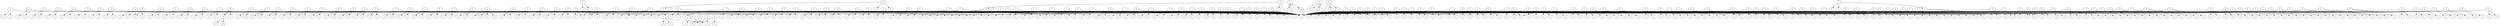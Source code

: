 /* Created by igraph 0.7.1 */
digraph {
  0 [
    label=3
    name=1008
    roles="[3, 2, 1]"
    times=178
  ];
  1 [
    label=3
    name=13984859833
    roles="[3]"
    times=1
  ];
  2 [
    label=3
    name=13595924307
    roles="[1]"
    times=1
  ];
  3 [
    label=3
    name=18296081692
    roles="[2]"
    times=1
  ];
  4 [
    label=3
    name=15873348186
    roles="[2]"
    times=1
  ];
  5 [
    label=3
    name=15121596506
    roles="[2]"
    times=1
  ];
  6 [
    label=0
    name=13511956871
    roles="[0]"
    times=1
  ];
  7 [
    label=0
    name=13895211913
    roles="[0]"
    times=1
  ];
  8 [
    label=3
    name=15121579126
    roles="[1]"
    times=1
  ];
  9 [
    label=3
    name=18722856553
    roles="[3]"
    times=1
  ];
  10 [
    label=0
    name=18585493289
    roles="[0]"
    times=1
  ];
  11 [
    label=0
    name=18250997810
    roles="[0]"
    times=1
  ];
  12 [
    label=3
    name=15519982963
    roles="[1]"
    times=1
  ];
  13 [
    label=2
    name=15186536311
    roles="[0]"
    times=1
  ];
  14 [
    label=3
    name=15978212699
    roles="[3]"
    times=1
  ];
  15 [
    label=0
    name=15186537947
    roles="[0]"
    times=1
  ];
  16 [
    label=3
    name=13985395665
    roles="[2]"
    times=1
  ];
  17 [
    label=3
    name=18985978008
    roles="[1]"
    times=1
  ];
  18 [
    label=3
    name=13195295567
    roles="[1]"
    times=1
  ];
  19 [
    label=3
    name=18985395585
    roles="[2]"
    times=1
  ];
  20 [
    label=3
    name=13985398649
    roles="[2]"
    times=1
  ];
  21 [
    label=3
    name=18224952650
    roles="[1]"
    times=1
  ];
  22 [
    label=0
    name=18748891158
    roles="[0]"
    times=1
  ];
  23 [
    label=3
    name=18185994437
    roles="[3]"
    times=1
  ];
  24 [
    label=3
    name=13195298237
    roles="[2]"
    times=1
  ];
  25 [
    label=3
    name=18696652913
    roles="[3]"
    times=1
  ];
  26 [
    label=0
    name=13985400996
    roles="[0]"
    times=1
  ];
  27 [
    label=0
    name=13595331603
    roles="[0]"
    times=1
  ];
  28 [
    label=3
    name=15186418895
    roles="[1]"
    times=1
  ];
  29 [
    label=0
    name=18188096858
    roles="[0]"
    times=2
  ];
  30 [
    label=3
    name=13595920795
    roles="[1]"
    times=2
  ];
  31 [
    label=0
    name=15519999464
    roles="[0]"
    times=1
  ];
  32 [
    label=3
    name=15885952574
    roles="[1]"
    times=1
  ];
  33 [
    label=0
    name=13096806208
    roles="[0]"
    times=1
  ];
  34 [
    label=3
    name=13638046869
    roles="[2]"
    times=1
  ];
  35 [
    label=0
    name=13708591398
    roles="[0]"
    times=1
  ];
  36 [
    label=3
    name=15117354781
    roles="[2]"
    times=1
  ];
  37 [
    label=3
    name=15885961192
    roles="[2]"
    times=1
  ];
  38 [
    label=0
    name=13708594446
    roles="[0]"
    times=1
  ];
  39 [
    label=3
    name=15885495788
    roles="[1]"
    times=1
  ];
  40 [
    label=3
    name=18608591829
    roles="[1]"
    times=1
  ];
  41 [
    label=3
    name=15885964328
    roles="[2]"
    times=1
  ];
  42 [
    label=3
    name=13985791106
    roles="[2]"
    times=1
  ];
  43 [
    label=1
    name=18608593710
    roles="[0]"
    times=1
  ];
  44 [
    label=3
    name=15057946141
    roles="[1]"
    times=1
  ];
  45 [
    label=3
    name=18885907441
    roles="[1]"
    times=1
  ];
  46 [
    label=0
    name=13708598972
    roles="[0, 1]"
    times=2
  ];
  47 [
    label=3
    name=15885969401
    roles="[2]"
    times=1
  ];
  48 [
    label=0
    name=18608597469
    roles="[0]"
    times=1
  ];
  49 [
    label=0
    name=15208591022
    roles="[0]"
    times=1
  ];
  50 [
    label=3
    name=15186571297
    roles="[2]"
    times=1
  ];
  51 [
    label=3
    name=18608600340
    roles="[1]"
    times=1
  ];
  52 [
    label=2
    name=15885972856
    roles="[0]"
    times=1
  ];
  53 [
    label=0
    name=15117366738
    roles="[0]"
    times=1
  ];
  54 [
    label=3
    name=15519397807
    roles="[1]"
    times=2
  ];
  55 [
    label=0
    name=15885975753
    roles="[0]"
    times=1
  ];
  56 [
    label=0
    name=15186447058
    roles="[0]"
    times=1
  ];
  57 [
    label=3
    name=15186577405
    roles="[1]"
    times=1
  ];
  58 [
    label=3
    name=15985374911
    roles="[2]"
    times=1
  ];
  59 [
    label=3
    name=18702454210
    roles="[2]"
    times=1
  ];
  60 [
    label=3
    name=15186579965
    roles="[2]"
    times=1
  ];
  61 [
    label=0
    name=15117374003
    roles="[0]"
    times=1
  ];
  62 [
    label=3
    name=15685957027
    roles="[1]"
    times=1
  ];
  63 [
    label=3
    name=15117390805
    roles="[2]"
    times=1
  ];
  64 [
    label=3
    name=15985375769
    roles="[2]"
    times=1
  ];
  65 [
    label=3
    name=15186448349
    roles="[2]"
    times=1
  ];
  66 [
    label=0
    name=15117378018
    roles="[0]"
    times=1
  ];
  67 [
    label=0
    name=18640069927
    roles="[0]"
    times=1
  ];
  68 [
    label=3
    name=13368597456
    roles="[1]"
    times=1
  ];
  69 [
    label=0
    name=18085373771
    roles="[0]"
    times=1
  ];
  70 [
    label=3
    name=15117381070
    roles="[2]"
    times=1
  ];
  71 [
    label=1
    name=15117383639
    roles="[0]"
    times=1
  ];
  72 [
    label=3
    name=18208606190
    roles="[1]"
    times=1
  ];
  73 [
    label=3
    name=18083490303
    roles="[2]"
    times=1
  ];
  74 [
    label=3
    name=15885992266
    roles="[2]"
    times=1
  ];
  75 [
    label=3
    name=15885993678
    roles="[1]"
    times=1
  ];
  76 [
    label=3
    name=13985974673
    roles="[2]"
    times=1
  ];
  77 [
    label=3
    name=13595907468
    roles="[2]"
    times=1
  ];
  78 [
    label=3
    name=13885991109
    roles="[1]"
    times=1
  ];
  79 [
    label=1
    name=13985978583
    roles="[0]"
    times=1
  ];
  80 [
    label=3
    name=18788746280
    roles="[1]"
    times=1
  ];
  81 [
    label=1
    name=13595909355
    roles="[0]"
    times=1
  ];
  82 [
    label=3
    name=13632923668
    roles="[1]"
    times=1
  ];
  83 [
    label=1
    name=18335998075
    roles="[0]"
    times=1
  ];
  84 [
    label=3
    name=13595910398
    roles="[1]"
    times=1
  ];
  85 [
    label=1
    name=15086574397
    roles="[0]"
    times=1
  ];
  86 [
    label=3
    name=13595911178
    roles="[2]"
    times=1
  ];
  87 [
    label=3
    name=13237822986
    roles="[2]"
    times=1
  ];
  88 [
    label=0
    name=15117396478
    roles="[0]"
    times=1
  ];
  89 [
    label=3
    name=13991228369
    roles="[2]"
    times=1
  ];
  90 [
    label=3
    name=15978280864
    roles="[2]"
    times=1
  ];
  91 [
    label=1
    name=18085919041
    roles="[0]"
    times=1
  ];
  92 [
    label=3
    name=13985987582
    roles="[1]"
    times=1
  ];
  93 [
    label=3
    name=13087883016
    roles="[3]"
    times=1
  ];
  94 [
    label=3
    name=18748824264
    roles="[1]"
    times=1
  ];
  95 [
    label=0
    name=15117334064
    roles="[0]"
    times=1
  ];
  96 [
    label=3
    name=18208624307
    roles="[2]"
    times=1
  ];
  97 [
    label=3
    name=18744952736
    roles="[2]"
    times=1
  ];
  98 [
    label=3
    name=15121598744
    roles="[2]"
    times=1
  ];
  99 [
    label=3
    name=13595921522
    roles="[1]"
    times=1
  ];
  100 [
    label=3
    name=13985992637
    roles="[2]"
    times=1
  ];
  101 [
    label=0
    name=13595923547
    roles="[0]"
    times=1
  ];
  102 [
    label=0
    name=13794105802
    roles="[0]"
    times=1
  ];
  103 [
    label=3
    name=13885857633
    roles="[2]"
    times=1
  ];
  104 [
    label=0
    name=18744959906
    roles="[0]"
    times=2
  ];
  105 [
    label=3
    name=18085931861
    roles="[2]"
    times=1
  ];
  106 [
    label=0
    name=18208615355
    roles="[0]"
    times=1
  ];
  107 [
    label=3
    name=13595931518
    roles="[2]"
    times=1
  ];
  108 [
    label=0
    name=13312292022
    roles="[0]"
    times=1
  ];
  109 [
    label=3
    name=18984563966
    roles="[3]"
    times=1
  ];
  110 [
    label=3
    name=13885958833
    roles="[2]"
    times=1
  ];
  111 [
    label=3
    name=18744968585
    roles="[1]"
    times=1
  ];
  112 [
    label=0
    name=18788774462
    roles="[0]"
    times=1
  ];
  113 [
    label=3
    name=18296055140
    roles="[1]"
    times=1
  ];
  114 [
    label=3
    name=13595942707
    roles="[2]"
    times=1
  ];
  115 [
    label=1
    name=15977259374
    roles="[0, 3]"
    times=2
  ];
  116 [
    label=3
    name=18285179605
    roles="[2]"
    times=1
  ];
  117 [
    label=3
    name=15186370019
    roles="[2]"
    times=1
  ];
  118 [
    label=3
    name=18386449291
    roles="[1]"
    times=1
  ];
  119 [
    label=3
    name=13984677522
    roles="[2]"
    times=1
  ];
  120 [
    label=0
    name=18744984165
    roles="[0]"
    times=1
  ];
  121 [
    label=3
    name=18208695929
    roles="[2]"
    times=1
  ];
  122 [
    label=3
    name=18744986057
    roles="[2]"
    times=1
  ];
  123 [
    label=0
    name=18085956564
    roles="[0]"
    times=1
  ];
  124 [
    label=1
    name=13595954209
    roles="[0, 1]"
    times=2
  ];
  125 [
    label=3
    name=13398600384
    roles="[1]"
    times=1
  ];
  126 [
    label=3
    name=13570865423
    roles="[2]"
    times=1
  ];
  127 [
    label=3
    name=13984677725
    roles="[1]"
    times=1
  ];
  128 [
    label=0
    name=18188195696
    roles="[0]"
    times=1
  ];
  129 [
    label=3
    name=15308593860
    roles="[2]"
    times=1
  ];
  130 [
    label=3
    name=15685493876
    roles="[2]"
    times=1
  ];
  131 [
    label=3
    name=13595958684
    roles="[1]"
    times=1
  ];
  132 [
    label=3
    name=15908594320
    roles="[1]"
    times=1
  ];
  133 [
    label=0
    name=15086513373
    roles="[0]"
    times=1
  ];
  134 [
    label=3
    name=18208650002
    roles="[2]"
    times=1
  ];
  135 [
    label=3
    name=18748909725
    roles="[2]"
    times=1
  ];
  136 [
    label=3
    name=15086583542
    roles="[1]"
    times=1
  ];
  137 [
    label=3
    name=18224971828
    roles="[1]"
    times=1
  ];
  138 [
    label=0
    name=18208653778
    roles="[0]"
    times=1
  ];
  139 [
    label=3
    name=18188206594
    roles="[1]"
    times=1
  ];
  140 [
    label=3
    name=15257961805
    roles="[2]"
    times=1
  ];
  141 [
    label=3
    name=18748847573
    roles="[1]"
    times=1
  ];
  142 [
    label=0
    name=18085972119
    roles="[0]"
    times=1
  ];
  143 [
    label=0
    name=18683660533
    roles="[0]"
    times=1
  ];
  144 [
    label=3
    name=15775935705
    roles="[2]"
    times=1
  ];
  145 [
    label=3
    name=15339512606
    roles="[1]"
    times=1
  ];
  146 [
    label=3
    name=13368600007
    roles="[1]"
    times=1
  ];
  147 [
    label=1
    name=13595973298
    roles="[0]"
    times=1
  ];
  148 [
    label=3
    name=18208660936
    roles="[1]"
    times=1
  ];
  149 [
    label=3
    name=15086525994
    roles="[2]"
    times=1
  ];
  150 [
    label=0
    name=18286255659
    roles="[0]"
    times=1
  ];
  151 [
    label=3
    name=14785221068
    roles="[3]"
    times=1
  ];
  152 [
    label=0
    name=18684131938
    roles="[0]"
    times=1
  ];
  153 [
    label=3
    name=18386396156
    roles="[1]"
    times=1
  ];
  154 [
    label=0
    name=18085979436
    roles="[0]"
    times=1
  ];
  155 [
    label=3
    name=15086531423
    roles="[2]"
    times=1
  ];
  156 [
    label=3
    name=18785908138
    roles="[1]"
    times=1
  ];
  157 [
    label=3
    name=18386401322
    roles="[1]"
    times=1
  ];
  158 [
    label=3
    name=15086586578
    roles="[1]"
    times=1
  ];
  159 [
    label=0
    name=18188222851
    roles="[0]"
    times=1
  ];
  160 [
    label=3
    name=15186674498
    roles="[2]"
    times=1
  ];
  161 [
    label=3
    name=18235933543
    roles="[3]"
    times=1
  ];
  162 [
    label=1
    name=15878210558
    roles="[0, 3]"
    times=2
  ];
  163 [
    label=0
    name=13885916252
    roles="[0]"
    times=1
  ];
  164 [
    label=3
    name=18184255007
    roles="[1]"
    times=1
  ];
  165 [
    label=0
    name=18788758542
    roles="[0]"
    times=1
  ];
  166 [
    label=1
    name=18788759217
    roles="[0]"
    times=1
  ];
  167 [
    label=3
    name=13885918783
    roles="[2]"
    times=1
  ];
  168 [
    label=3
    name=15329284033
    roles="[2]"
    times=1
  ];
  169 [
    label=3
    name=13595989423
    roles="[2]"
    times=1
  ];
  170 [
    label=3
    name=18375927432
    roles="[1]"
    times=1
  ];
  171 [
    label=3
    name=18386410118
    roles="[1]"
    times=1
  ];
  172 [
    label=3
    name=18208676555
    roles="[1]"
    times=1
  ];
  173 [
    label=0
    name=18083372738
    roles="[0]"
    times=1
  ];
  174 [
    label=0
    name=15885952495
    roles="[0]"
    times=1
  ];
  175 [
    label=0
    name=18785919976
    roles="[0]"
    times=1
  ];
  176 [
    label=0
    name=13885924635
    roles="[0, 1]"
    times=2
  ];
  177 [
    label=3
    name=15985392788
    roles="[2]"
    times=1
  ];
  178 [
    label=3
    name=15870357349
    roles="[2]"
    times=1
  ];
  179 [
    label=1
    name=18276839606
    roles="[0]"
    times=1
  ];
  180 [
    label=3
    name=15685497701
    roles="[2]"
    times=1
  ];
  181 [
    label=0
    name=15817930613
    roles="[0]"
    times=1
  ];
  182 [
    label=0
    name=13984497384
    roles="[0]"
    times=1
  ];
  183 [
    label=1
    name=13596000219
    roles="[0]"
    times=1
  ];
  184 [
    label=3
    name=13985712988
    roles="[2]"
    times=1
  ];
  185 [
    label=3
    name=13596000417
    roles="[2]"
    times=1
  ];
  186 [
    label=3
    name=15519960325
    roles="[1]"
    times=1
  ];
  187 [
    label=3
    name=13885933596
    roles="[2]"
    times=1
  ];
  188 [
    label=3
    name=15870364393
    roles="[2]"
    times=1
  ];
  189 [
    label=3
    name=15086553944
    roles="[2]"
    times=1
  ];
  190 [
    label=0
    name=18224978042
    roles="[0]"
    times=1
  ];
  191 [
    label=1
    name=18208637748
    roles="[0]"
    times=1
  ];
  192 [
    label=3
    name=15885954969
    roles="[2, 1]"
    times=2
  ];
  193 [
    label=3
    name=18224903304
    roles="[1]"
    times=1
  ];
  194 [
    label=0
    name=15870370528
    roles="[0]"
    times=1
  ];
  195 [
    label=0
    name=15870371779
    roles="[0]"
    times=1
  ];
  196 [
    label=3
    name=18717780822
    roles="[2]"
    times=1
  ];
  197 [
    label=3
    name=18296020125
    roles="[2]"
    times=1
  ];
  198 [
    label=1
    name=18208698377
    roles="[0]"
    times=1
  ];
  199 [
    label=0
    name=15870373962
    roles="[0]"
    times=1
  ];
  200 [
    label=3
    name=15870374311
    roles="[2]"
    times=1
  ];
  201 [
    label=0
    name=18386434343
    roles="[0]"
    times=1
  ];
  202 [
    label=3
    name=13885946157
    roles="[2]"
    times=1
  ];
  203 [
    label=3
    name=15086566622
    roles="[3, 1]"
    times=2
  ];
  204 [
    label=3
    name=13595080045
    roles="[2]"
    times=1
  ];
  205 [
    label=0
    name=18508599586
    roles="[0]"
    times=1
  ];
  206 [
    label=1
    name=15108593637
    roles="[0]"
    times=1
  ];
  207 [
    label=3
    name=18334032959
    roles="[3]"
    times=1
  ];
  208 [
    label=3
    name=18386461816
    roles="[2]"
    times=2
  ];
  209 [
    label=1
    name=18984132034
    roles="[0]"
    times=1
  ];
  210 [
    label=3
    name=15085526687
    roles="[2]"
    times=1
  ];
  211 [
    label=0
    name=13885956418
    roles="[0]"
    times=1
  ];
  212 [
    label=3
    name=15186557685
    roles="[1]"
    times=1
  ];
  213 [
    label=0
    name=18085504216
    roles="[0]"
    times=1
  ];
  214 [
    label=1
    name=18224965293
    roles="[0]"
    times=1
  ];
  215 [
    label=1
    name=18224966462
    roles="[0]"
    times=1
  ];
  216 [
    label=0
    name=18224966485
    roles="[0]"
    times=1
  ];
  217 [
    label=3
    name=13984889589
    roles="[1]"
    times=1
  ];
  218 [
    label=3
    name=18970504479
    roles="[2]"
    times=1
  ];
  219 [
    label=0
    name=18785956095
    roles="[0]"
    times=1
  ];
  220 [
    label=3
    name=15086580537
    roles="[1]"
    times=1
  ];
  221 [
    label=3
    name=18785957814
    roles="[2]"
    times=1
  ];
  222 [
    label=3
    name=13765378771
    roles="[2]"
    times=1
  ];
  223 [
    label=3
    name=15186564451
    roles="[1]"
    times=1
  ];
  224 [
    label=3
    name=18224808211
    roles="[2]"
    times=1
  ];
  225 [
    label=3
    name=15819017434
    roles="[2]"
    times=1
  ];
  226 [
    label=3
    name=13329698056
    roles="[1]"
    times=1
  ];
  227 [
    label=0
    name=15870398080
    roles="[0]"
    times=1
  ];
  228 [
    label=1
    name=15086587885
    roles="[0]"
    times=1
  ];
  229 [
    label=2
    name=18224977024
    roles="[0]"
    times=1
  ];
  230 [
    label=1
    name=18266926616
    roles="[0]"
    times=1
  ];
  231 [
    label=1
    name=13885969678
    roles="[0]"
    times=1
  ];
  232 [
    label=3
    name=18386458267
    roles="[2]"
    times=1
  ];
  233 [
    label=3
    name=15285214045
    roles="[3]"
    times=1
  ];
  234 [
    label=3
    name=18785971058
    roles="[1]"
    times=1
  ];
  235 [
    label=3
    name=18585170500
    roles="[2]"
    times=1
  ];
  236 [
    label=3
    name=15808544334
    roles="[3]"
    times=1
  ];
  237 [
    label=3
    name=13453966964
    roles="[1]"
    times=1
  ];
  238 [
    label=0
    name=18224988725
    roles="[0]"
    times=1
  ];
  239 [
    label=0
    name=18744992031
    roles="[0]"
    times=1
  ];
  240 [
    label=0
    name=18084480801
    roles="[0]"
    times=1
  ];
  241 [
    label=3
    name=18275492551
    roles="[2]"
    times=1
  ];
  242 [
    label=3
    name=13984663517
    roles="[2]"
    times=1
  ];
  243 [
    label=3
    name=18785981684
    roles="[2]"
    times=1
  ];
  244 [
    label=0
    name=18285978574
    roles="[0]"
    times=1
  ];
  245 [
    label=0
    name=13595008554
    roles="[0]"
    times=1
  ];
  246 [
    label=3
    name=13885990000
    roles="[2]"
    times=1
  ];
  247 [
    label=3
    name=15685871096
    roles="[3]"
    times=1
  ];
  248 [
    label=3
    name=13118596785
    roles="[1]"
    times=1
  ];
  249 [
    label=3
    name=15885101351
    roles="[2]"
    times=1
  ];
  250 [
    label=3
    name=18083444036
    roles="[2, 1]"
    times=2
  ];
  251 [
    label=3
    name=18685327835
    roles="[2]"
    times=1
  ];
  252 [
    label=3
    name=13885996450
    roles="[2]"
    times=1
  ];
  253 [
    label=3
    name=13885997371
    roles="[2]"
    times=1
  ];
  254 [
    label=3
    name=18286346736
    roles="[2]"
    times=1
  ];
  255 [
    label=3
    name=13638534688
    roles="[2]"
    times=1
  ];
  256 [
    label=3
    name=13339691363
    roles="[1]"
    times=1
  ];
  257 [
    label=3
    name=18748956885
    roles="[1]"
    times=1
  ];
  258 [
    label=3
    name=13211047961
    roles="[2]"
    times=1
  ];
  259 [
    label=3
    name=18386382229
    roles="[1]"
    times=1
  ];
  260 [
    label=0
    name=13985092450
    roles="[0, 1]"
    times=2
  ];
  261 [
    label=3
    name=18785998988
    roles="[1]"
    times=1
  ];
  262 [
    label=3
    name=18785998991
    roles="[2]"
    times=1
  ];
  263 [
    label=1
    name=18386491814
    roles="[0]"
    times=1
  ];
  264 [
    label=3
    name=13339696609
    roles="[2, 1]"
    times=2
  ];
  265 [
    label=3
    name=13086990018
    roles="[2]"
    times=1
  ];
  266 [
    label=3
    name=15186391133
    roles="[2]"
    times=1
  ];
  267 [
    label=0
    name=13985097189
    roles="[0]"
    times=1
  ];
  268 [
    label=3
    name=18748841117
    roles="[2]"
    times=1
  ];
  269 [
    label=3
    name=15186451105
    roles="[1]"
    times=1
  ];
  270 [
    label=0
    name=15186408753
    roles="[0]"
    times=1
  ];
  271 [
    label=3
    name=13096802298
    roles="[1]"
    times=1
  ];
  272 [
    label=3
    name=13985100906
    roles="[2]"
    times=1
  ];
  273 [
    label=0
    name=13908556313
    roles="[0]"
    times=1
  ];
  274 [
    label=0
    name=13123698323
    roles="[0]"
    times=1
  ];
  275 [
    label=3
    name=15338503719
    roles="[2]"
    times=1
  ];
  276 [
    label=3
    name=18188203476
    roles="[2]"
    times=1
  ];
  277 [
    label=0
    name=18798068646
    roles="[0]"
    times=1
  ];
  278 [
    label=3
    name=15186568351
    roles="[2]"
    times=1
  ];
  279 [
    label=3
    name=15285466308
    roles="[1]"
    times=1
  ];
  280 [
    label=0
    name=18785493088
    roles="[0]"
    times=1
  ];
  281 [
    label=0
    name=18083472118
    roles="[0]"
    times=1
  ];
  282 [
    label=3
    name=13788505578
    roles="[1]"
    times=1
  ];
  283 [
    label=3
    name=18286912117
    roles="[1]"
    times=1
  ];
  284 [
    label=3
    name=13628599676
    roles="[1]"
    times=1
  ];
  285 [
    label=1
    name=13595050424
    roles="[0]"
    times=1
  ];
  286 [
    label=3
    name=15186395428
    roles="[2]"
    times=1
  ];
  287 [
    label=3
    name=15285359088
    roles="[3]"
    times=1
  ];
  288 [
    label=0
    name=18748807719
    roles="[0]"
    times=1
  ];
  289 [
    label=0
    name=15808601005
    roles="[0]"
    times=1
  ];
  290 [
    label=3
    name=15008539725
    roles="[2]"
    times=1
  ];
  291 [
    label=0
    name=18213024628
    roles="[0]"
    times=1
  ];
  292 [
    label=0
    name=18785984063
    roles="[0]"
    times=1
  ];
  293 [
    label=3
    name=18748871052
    roles="[1]"
    times=1
  ];
  294 [
    label=3
    name=13518518213
    roles="[2]"
    times=1
  ];
  295 [
    label=0
    name=18788661706
    roles="[0]"
    times=1
  ];
  296 [
    label=3
    name=15985500257
    roles="[1]"
    times=1
  ];
  297 [
    label=3
    name=13885523872
    roles="[2]"
    times=1
  ];
  298 [
    label=3
    name=13908593184
    roles="[2]"
    times=1
  ];
  299 [
    label=3
    name=18788781183
    roles="[2]"
    times=1
  ];
  300 [
    label=0
    name=13378538388
    roles="[0]"
    times=1
  ];
  301 [
    label=3
    name=13885926192
    roles="[1]"
    times=1
  ];
  302 [
    label=3
    name=18685909895
    roles="[3]"
    times=1
  ];
  303 [
    label=3
    name=18748824909
    roles="[2]"
    times=1
  ];
  304 [
    label=3
    name=13985984794
    roles="[2]"
    times=1
  ];
  305 [
    label=3
    name=15685934988
    roles="[2]"
    times=1
  ];
  306 [
    label=3
    name=18748801189
    roles="[1]"
    times=1
  ];
  307 [
    label=1
    name=15976391365
    roles="[0]"
    times=1
  ];
  308 [
    label=0
    name=13638591360
    roles="[0]"
    times=1
  ];
  309 [
    label=3
    name=18985280530
    roles="[2]"
    times=1
  ];
  310 [
    label=1
    name=18279589652
    roles="[0]"
    times=1
  ];
  311 [
    label=3
    name=15186399618
    roles="[2]"
    times=1
  ];
  312 [
    label=3
    name=18785924316
    roles="[2]"
    times=1
  ];
  313 [
    label=3
    name=18286934513
    roles="[1]"
    times=1
  ];
  314 [
    label=1
    name=15121563470
    roles="[0]"
    times=1
  ];
  315 [
    label=3
    name=18224998905
    roles="[1]"
    times=1
  ];
  316 [
    label=0
    name=18286936221
    roles="[0]"
    times=1
  ];
  317 [
    label=0
    name=18286940647
    roles="[0]"
    times=1
  ];
  318 [
    label=3
    name=13985682109
    roles="[1]"
    times=1
  ];
  319 [
    label=3
    name=18524967614
    roles="[1]"
    times=1
  ];
  320 [
    label=3
    name=18685952989
    roles="[1]"
    times=5
  ];
  321 [
    label=0
    name=18748851924
    roles="[0]"
    times=1
  ];
  322 [
    label=3
    name=15685953840
    roles="[2]"
    times=1
  ];
  323 [
    label=0
    name=18748845453
    roles="[0]"
    times=1
  ];
  324 [
    label=3
    name=18285989618
    roles="[1]"
    times=1
  ];
  325 [
    label=0
    name=15685957007
    roles="[0]"
    times=1
  ];
  326 [
    label=3
    name=18748847626
    roles="[2]"
    times=1
  ];
  327 [
    label=0
    name=18286426184
    roles="[0]"
    times=1
  ];
  328 [
    label=1
    name=18286951873
    roles="[0]"
    times=1
  ];
  329 [
    label=3
    name=18285905577
    roles="[2]"
    times=1
  ];
  330 [
    label=3
    name=18748852953
    roles="[1]"
    times=1
  ];
  331 [
    label=3
    name=13885907478
    roles="[2]"
    times=1
  ];
  332 [
    label=3
    name=15267056931
    roles="[2]"
    times=1
  ];
  333 [
    label=3
    name=13185109568
    roles="[2]"
    times=1
  ];
  334 [
    label=3
    name=18748854000
    roles="[1]"
    times=1
  ];
  335 [
    label=3
    name=13508596758
    roles="[1]"
    times=1
  ];
  336 [
    label=3
    name=15519938999
    roles="[2]"
    times=1
  ];
  337 [
    label=3
    name=15758318315
    roles="[2]"
    times=1
  ];
  338 [
    label=1
    name=18798665439
    roles="[0]"
    times=1
  ];
  339 [
    label=0
    name=13984653601
    roles="[0, 1]"
    times=2
  ];
  340 [
    label=3
    name=13368615470
    roles="[1]"
    times=1
  ];
  341 [
    label=1
    name=17785912307
    roles="[0]"
    times=1
  ];
  342 [
    label=3
    name=18286962861
    roles="[2]"
    times=1
  ];
  343 [
    label=3
    name=15186481343
    roles="[2]"
    times=1
  ];
  344 [
    label=3
    name=15008592509
    roles="[2]"
    times=1
  ];
  345 [
    label=0
    name=18985318227
    roles="[0, 3]"
    times=2
  ];
  346 [
    label=3
    name=15902504952
    roles="[3]"
    times=1
  ];
  347 [
    label=0
    name=15008594242
    roles="[0]"
    times=1
  ];
  348 [
    label=3
    name=13648591529
    roles="[2]"
    times=1
  ];
  349 [
    label=3
    name=18285919730
    roles="[1]"
    times=1
  ];
  350 [
    label=0
    name=18286968396
    roles="[0]"
    times=1
  ];
  351 [
    label=3
    name=15186400942
    roles="[1]"
    times=2
  ];
  352 [
    label=3
    name=15085142324
    roles="[3]"
    times=1
  ];
  353 [
    label=3
    name=13658556204
    roles="[2]"
    times=1
  ];
  354 [
    label=3
    name=18285971808
    roles="[1]"
    times=1
  ];
  355 [
    label=3
    name=18748868787
    roles="[1]"
    times=1
  ];
  356 [
    label=3
    name=15985346847
    roles="[2]"
    times=1
  ];
  357 [
    label=0
    name=18685956593
    roles="[0]"
    times=1
  ];
  358 [
    label=0
    name=18685957566
    roles="[0]"
    times=1
  ];
  359 [
    label=3
    name=13985716357
    roles="[2]"
    times=1
  ];
  360 [
    label=3
    name=15519451100
    roles="[2]"
    times=1
  ];
  361 [
    label=3
    name=18748875424
    roles="[1]"
    times=1
  ];
  362 [
    label=3
    name=18285929657
    roles="[2]"
    times=1
  ];
  363 [
    label=3
    name=15285955001
    roles="[3]"
    times=1
  ];
  364 [
    label=0
    name=15585848179
    roles="[0]"
    times=1
  ];
  365 [
    label=3
    name=18286981296
    roles="[1]"
    times=1
  ];
  366 [
    label=3
    name=13211326959
    roles="[2]"
    times=1
  ];
  367 [
    label=3
    name=13158396743
    roles="[2]"
    times=1
  ];
  368 [
    label=1
    name=18286984041
    roles="[0]"
    times=1
  ];
  369 [
    label=3
    name=18311626195
    roles="[2]"
    times=1
  ];
  370 [
    label=3
    name=18285937720
    roles="[1]"
    times=1
  ];
  371 [
    label=3
    name=15121335841
    roles="[3]"
    times=1
  ];
  372 [
    label=3
    name=18685970933
    roles="[2]"
    times=1
  ];
  373 [
    label=3
    name=18296080612
    roles="[1]"
    times=1
  ];
  374 [
    label=3
    name=15985364035
    roles="[1]"
    times=1
  ];
  375 [
    label=3
    name=13985206264
    roles="[2]"
    times=1
  ];
  376 [
    label=0
    name=15121338661
    roles="[0, 3]"
    times=2
  ];
  377 [
    label=0
    name=18585309624
    roles="[0]"
    times=1
  ];
  378 [
    label=0
    name=15685997808
    roles="[0]"
    times=1
  ];
  379 [
    label=0
    name=15808600959
    roles="[0]"
    times=1
  ];
  380 [
    label=0
    name=15685999843
    roles="[0]"
    times=1
  ];
  381 [
    label=0
    name=18285419789
    roles="[0]"
    times=1
  ];
  382 [
    label=0
    name=18685976727
    roles="[0]"
    times=1
  ];
  383 [
    label=0
    name=15519277741
    roles="[0]"
    times=1
  ];
  384 [
    label=0
    name=18748892026
    roles="[0]"
    times=1
  ];
  385 [
    label=3
    name=13984687090
    roles="[1]"
    times=1
  ];
  386 [
    label=3
    name=18375043209
    roles="[1]"
    times=1
  ];
  387 [
    label=3
    name=13984691809
    roles="[2]"
    times=1
  ];
  388 [
    label=3
    name=13379664028
    roles="[2]"
    times=1
  ];
  389 [
    label=3
    name=15985377058
    roles="[2]"
    times=1
  ];
  390 [
    label=3
    name=13379667644
    roles="[1]"
    times=1
  ];
  391 [
    label=3
    name=13668598228
    roles="[1]"
    times=1
  ];
  392 [
    label=3
    name=18286480130
    roles="[1]"
    times=2
  ];
  393 [
    label=3
    name=18285955895
    roles="[1]"
    times=1
  ];
  394 [
    label=3
    name=13984697757
    roles="[2]"
    times=2
  ];
  395 [
    label=0
    name=15985380889
    roles="[0]"
    times=1
  ];
  396 [
    label=3
    name=13595904345
    roles="[1]"
    times=1
  ];
  397 [
    label=1
    name=15727956255
    roles="[0]"
    times=1
  ];
  398 [
    label=3
    name=15519255775
    roles="[2]"
    times=1
  ];
  399 [
    label=3
    name=15870333248
    roles="[1]"
    times=1
  ];
  400 [
    label=3
    name=18685991568
    roles="[2]"
    times=1
  ];
  401 [
    label=0
    name=18685992758
    roles="[0]"
    times=1
  ];
  402 [
    label=3
    name=13158292121
    roles="[1]"
    times=1
  ];
  403 [
    label=3
    name=1828561265
    roles="[2]"
    times=1
  ];
  404 [
    label=3
    name=18748911098
    roles="[2]"
    times=1
  ];
  405 [
    label=3
    name=13195128764
    roles="[2]"
    times=1
  ];
  406 [
    label=3
    name=15985389856
    roles="[2]"
    times=1
  ];
  407 [
    label=3
    name=15186375747
    roles="[3]"
    times=1
  ];
  408 [
    label=3
    name=13556364543
    roles="[1]"
    times=1
  ];
  409 [
    label=3
    name=18685998387
    roles="[1]"
    times=1
  ];
  410 [
    label=3
    name=15985391256
    roles="[2]"
    times=1
  ];
  411 [
    label=3
    name=15285467153
    roles="[1]"
    times=1
  ];
  412 [
    label=3
    name=18286966194
    roles="[1]"
    times=1
  ];
  413 [
    label=1
    name=18285971044
    roles="[0]"
    times=1
  ];
  414 [
    label=3
    name=15186381131
    roles="[1]"
    times=1
  ];
  415 [
    label=1
    name=18788797582
    roles="[0]"
    times=1
  ];
  416 [
    label=0
    name=15186383502
    roles="[0]"
    times=1
  ];
  417 [
    label=0
    name=18788767522
    roles="[0, 1]"
    times=2
  ];
  418 [
    label=3
    name=15186385409
    roles="[1]"
    times=1
  ];
  419 [
    label=0
    name=15121374554
    roles="[0]"
    times=1
  ];
  420 [
    label=3
    name=13595964892
    roles="[1]"
    times=1
  ];
  421 [
    label=0
    name=15585049347
    roles="[0]"
    times=1
  ];
  422 [
    label=3
    name=18285978989
    roles="[2]"
    times=1
  ];
  423 [
    label=3
    name=15285480198
    roles="[2]"
    times=1
  ];
  424 [
    label=0
    name=18285982450
    roles="[0]"
    times=1
  ];
  425 [
    label=3
    name=15186392455
    roles="[1]"
    times=1
  ];
  426 [
    label=3
    name=13628594275
    roles="[2]"
    times=1
  ];
  427 [
    label=0
    name=18788776775
    roles="[0]"
    times=1
  ];
  428 [
    label=0
    name=18285987301
    roles="[0]"
    times=1
  ];
  429 [
    label=0
    name=18748933608
    roles="[0]"
    times=1
  ];
  430 [
    label=3
    name=18285987605
    roles="[2]"
    times=1
  ];
  431 [
    label=3
    name=18386410341
    roles="[1]"
    times=1
  ];
  432 [
    label=3
    name=18685952963
    roles="[1]"
    times=1
  ];
  433 [
    label=1
    name=18685502524
    roles="[0]"
    times=1
  ];
  434 [
    label=3
    name=18788788781
    roles="[1]"
    times=1
  ];
  435 [
    label=3
    name=13658599891
    roles="[2]"
    times=1
  ];
  436 [
    label=3
    name=15585915349
    roles="[1]"
    times=1
  ];
  437 [
    label=3
    name=15285498750
    roles="[2]"
    times=1
  ];
  438 [
    label=0
    name=15597980790
    roles="[0]"
    times=1
  ];
  439 [
    label=3
    name=18085204138
    roles="[2]"
    times=1
  ];
  440 [
    label=3
    name=15121583696
    roles="[1]"
    times=1
  ];
  441 [
    label=3
    name=15085229586
    roles="[2]"
    times=1
  ];
  442 [
    label=3
    name=13986000299
    roles="[1]"
    times=1
  ];
  443 [
    label=3
    name=15186419669
    roles="[2]"
    times=1
  ];
  444 [
    label=3
    name=18785396296
    roles="[2]"
    times=1
  ];
  445 [
    label=3
    name=18748959484
    roles="[1]"
    times=1
  ];
  446 [
    label=1
    name=15597987831
    roles="[0]"
    times=2
  ];
  447 [
    label=3
    name=13885925489
    roles="[2]"
    times=1
  ];
  448 [
    label=3
    name=18748980679
    roles="[1]"
    times=1
  ];
  449 [
    label=0
    name=18708592982
    roles="[0]"
    times=1
  ];
  450 [
    label=3
    name=15186509692
    roles="[2]"
    times=1
  ];
  451 [
    label=3
    name=15186952408
    roles="[2]"
    times=1
  ];
  452 [
    label=3
    name=17748161449
    roles="[3]"
    times=1
  ];
  453 [
    label=3
    name=15186572174
    roles="[1]"
    times=1
  ];
  454 [
    label=3
    name=13595932393
    roles="[2]"
    times=1
  ];
  455 [
    label=0
    name=18798252454
    roles="[0]"
    times=1
  ];
  456 [
    label=3
    name=15286047260
    roles="[3]"
    times=1
  ];
  457 [
    label=3
    name=18212110059
    roles="[2]"
    times=1
  ];
  458 [
    label=3
    name=15597999527
    roles="[2]"
    times=1
  ];
  459 [
    label=1
    name=18748971718
    roles="[0]"
    times=1
  ];
  460 [
    label=3
    name=13908558967
    roles="[3]"
    times=1
  ];
  461 [
    label=1
    name=15585943013
    roles="[0]"
    times=1
  ];
  462 [
    label=2
    name=15121587032
    roles="[0]"
    times=1
  ];
  463 [
    label=3
    name=14785881618
    roles="[2]"
    times=1
  ];
  464 [
    label=0
    name=18748974735
    roles="[0]"
    times=1
  ];
  465 [
    label=0
    name=13511861994
    roles="[0]"
    times=1
  ];
  466 [
    label=3
    name=18285927479
    roles="[2]"
    times=1
  ];
  467 [
    label=3
    name=13195193010
    roles="[1]"
    times=1
  ];
  468 [
    label=0
    name=13985295832
    roles="[0]"
    times=1
  ];
  469 [
    label=1
    name=15585947496
    roles="[0]"
    times=1
  ];
  470 [
    label=3
    name=18296066215
    roles="[1]"
    times=1
  ];
  471 [
    label=3
    name=15186441679
    roles="[2]"
    times=3
  ];
  472 [
    label=3
    name=13289567786
    roles="[1]"
    times=1
  ];
  473 [
    label=3
    name=15599398819
    roles="[1]"
    times=1
  ];
  474 [
    label=0
    name=18722767195
    roles="[0]"
    times=1
  ];
  475 [
    label=3
    name=15974604896
    roles="[1]"
    times=1
  ];
  476 [
    label=3
    name=13378592932
    roles="[1]"
    times=1
  ];
  477 [
    label=3
    name=13426915419
    roles="[1]"
    times=1
  ];
  478 [
    label=3
    name=1359595856
    roles="[1]"
    times=1
  ];
  479 [
    label=3
    name=13259776708
    roles="[1]"
    times=1
  ];
  480 [
    label=1
    name=17708601005
    roles="[0, 2]"
    times=2
  ];
  481 [
    label=0
    name=13678598985
    roles="[0]"
    times=1
  ];
  482 [
    label=0
    name=15186452945
    roles="[0]"
    times=1
  ];
  483 [
    label=3
    name=13265415794
    roles="[2]"
    times=1
  ];
  484 [
    label=3
    name=18224702849
    roles="[3]"
    times=1
  ];
  485 [
    label=3
    name=18296009380
    roles="[2]"
    times=1
  ];
  486 [
    label=3
    name=18748995265
    roles="[2]"
    times=1
  ];
  487 [
    label=3
    name=15585966005
    roles="[2]"
    times=1
  ];
  488 [
    label=0
    name=18375178943
    roles="[0]"
    times=1
  ];
  489 [
    label=3
    name=15519909324
    roles="[2]"
    times=1
  ];
  490 [
    label=0
    name=18749000454
    roles="[0]"
    times=1
  ];
  491 [
    label=0
    name=18798283665
    roles="[0]"
    times=1
  ];
  492 [
    label=3
    name=18095213888
    roles="[2]"
    times=1
  ];
  493 [
    label=3
    name=18985979440
    roles="[3]"
    times=1
  ];
  494 [
    label=1
    name=15585971908
    roles="[0]"
    times=1
  ];
  495 [
    label=0
    name=13575852364
    roles="[0]"
    times=1
  ];
  496 [
    label=3
    name=15186465611
    roles="[2]"
    times=1
  ];
  497 [
    label=0
    name=15186465685
    roles="[0]"
    times=1
  ];
  498 [
    label=1
    name=15829243220
    roles="[0]"
    times=1
  ];
  499 [
    label=0
    name=18296018737
    roles="[0]"
    times=1
  ];
  500 [
    label=0
    name=13595933103
    roles="[0]"
    times=1
  ];
  501 [
    label=3
    name=18296022063
    roles="[1]"
    times=1
  ];
  502 [
    label=3
    name=15186472388
    roles="[2]"
    times=1
  ];
  503 [
    label=3
    name=18296027217
    roles="[2]"
    times=1
  ];
  504 [
    label=0
    name=13985986162
    roles="[0]"
    times=1
  ];
  505 [
    label=3
    name=15985493847
    roles="[2]"
    times=1
  ];
  506 [
    label=3
    name=13885934748
    roles="[1]"
    times=1
  ];
  507 [
    label=0
    name=15186483396
    roles="[0]"
    times=1
  ];
  508 [
    label=3
    name=18985958737
    roles="[1]"
    times=1
  ];
  509 [
    label=3
    name=15186486762
    roles="[1]"
    times=1
  ];
  510 [
    label=0
    name=13985987558
    roles="[0]"
    times=1
  ];
  511 [
    label=3
    name=18985480508
    roles="[2]"
    times=1
  ];
  512 [
    label=0
    name=18685587947
    roles="[0]"
    times=1
  ];
  513 [
    label=3
    name=13628598616
    roles="[1]"
    times=1
  ];
  514 [
    label=3
    name=15685992261
    roles="[2]"
    times=1
  ];
  515 [
    label=0
    name=15586000101
    roles="[0, 1]"
    times=2
  ];
  516 [
    label=3
    name=13985988493
    roles="[2]"
    times=1
  ];
  517 [
    label=0
    name=15285588794
    roles="[0]"
    times=1
  ];
  518 [
    label=3
    name=18786727534
    roles="[2]"
    times=1
  ];
  519 [
    label=3
    name=15185451814
    roles="[2]"
    times=1
  ];
  520 [
    label=0
    name=15885491312
    roles="[0]"
    times=1
  ];
  521 [
    label=3
    name=15186502090
    roles="[2]"
    times=1
  ];
  522 [
    label=0
    name=13639212408
    roles="[0]"
    times=1
  ];
  523 [
    label=3
    name=15519949971
    roles="[2]"
    times=1
  ];
  524 [
    label=3
    name=18286934622
    roles="[2]"
    times=1
  ];
  525 [
    label=3
    name=15186435072
    roles="[1]"
    times=1
  ];
  526 [
    label=3
    name=13595968841
    roles="[2]"
    times=1
  ];
  527 [
    label=3
    name=13595982237
    roles="[1]"
    times=2
  ];
  528 [
    label=0
    name=18748885185
    roles="[0]"
    times=1
  ];
  529 [
    label=0
    name=15186507078
    roles="[0]"
    times=1
  ];
  530 [
    label=3
    name=18286987799
    roles="[2]"
    times=1
  ];
  531 [
    label=0
    name=13595294896
    roles="[0]"
    times=1
  ];
  532 [
    label=0
    name=18296062319
    roles="[0]"
    times=1
  ];
  533 [
    label=3
    name=15117304315
    roles="[1]"
    times=1
  ];
  534 [
    label=0
    name=18723807528
    roles="[0]"
    times=1
  ];
  535 [
    label=3
    name=15875426333
    roles="[2]"
    times=1
  ];
  536 [
    label=3
    name=15186512717
    roles="[2]"
    times=1
  ];
  537 [
    label=3
    name=15208544909
    roles="[2]"
    times=1
  ];
  538 [
    label=3
    name=18277290023
    roles="[2]"
    times=1
  ];
  539 [
    label=0
    name=15117313592
    roles="[0]"
    times=1
  ];
  540 [
    label=1
    name=13049522163
    roles="[0]"
    times=1
  ];
  541 [
    label=0
    name=15117316593
    roles="[0]"
    times=1
  ];
  542 [
    label=3
    name=15186523339
    roles="[2]"
    times=1
  ];
  543 [
    label=0
    name=15761667885
    roles="[0]"
    times=1
  ];
  544 [
    label=3
    name=15994913530
    roles="[1]"
    times=1
  ];
  545 [
    label=3
    name=18208607854
    roles="[1]"
    times=1
  ];

  6 -> 0 [
    weight=1
  ];
  6 -> 294 [
    weight=2
  ];
  6 -> 363 [
    weight=3
  ];
  7 -> 0 [
    weight=3
  ];
  7 -> 472 [
    weight=1
  ];
  7 -> 492 [
    weight=2
  ];
  10 -> 0 [
    weight=3
  ];
  10 -> 250 [
    weight=3
  ];
  11 -> 0 [
    weight=3
  ];
  11 -> 40 [
    weight=1
  ];
  11 -> 265 [
    weight=2
  ];
  13 -> 0 [
    weight=3
  ];
  13 -> 51 [
    weight=1
  ];
  13 -> 443 [
    weight=2
  ];
  15 -> 0 [
    weight=3
  ];
  15 -> 167 [
    weight=2
  ];
  15 -> 508 [
    weight=1
  ];
  22 -> 0 [
    weight=3
  ];
  22 -> 58 [
    weight=2
  ];
  22 -> 127 [
    weight=1
  ];
  26 -> 0 [
    weight=3
  ];
  26 -> 272 [
    weight=2
  ];
  26 -> 301 [
    weight=1
  ];
  27 -> 0 [
    weight=1
  ];
  27 -> 207 [
    weight=3
  ];
  27 -> 255 [
    weight=2
  ];
  29 -> 0 [
    weight=3
  ];
  29 -> 315 [
    weight=1
  ];
  29 -> 471 [
    weight=4
  ];
  29 -> 525 [
    weight=1
  ];
  31 -> 0 [
    weight=3
  ];
  31 -> 361 [
    weight=1
  ];
  31 -> 503 [
    weight=2
  ];
  33 -> 0 [
    weight=3
  ];
  33 -> 271 [
    weight=1
  ];
  33 -> 516 [
    weight=2
  ];
  35 -> 0 [
    weight=3
  ];
  35 -> 117 [
    weight=2
  ];
  35 -> 396 [
    weight=1
  ];
  38 -> 0 [
    weight=3
  ];
  38 -> 478 [
    weight=1
  ];
  38 -> 521 [
    weight=2
  ];
  43 -> 0 [
    weight=3
  ];
  43 -> 234 [
    weight=1
  ];
  43 -> 447 [
    weight=2
  ];
  46 -> 0 [
    weight=3
  ];
  46 -> 339 [
    weight=1
  ];
  46 -> 344 [
    weight=2
  ];
  48 -> 176 [
    weight=1
  ];
  48 -> 322 [
    weight=2
  ];
  48 -> 493 [
    weight=3
  ];
  49 -> 0 [
    weight=3
  ];
  49 -> 21 [
    weight=1
  ];
  49 -> 303 [
    weight=2
  ];
  52 -> 0 [
    weight=3
  ];
  52 -> 134 [
    weight=2
  ];
  52 -> 136 [
    weight=1
  ];
  53 -> 0 [
    weight=3
  ];
  53 -> 399 [
    weight=1
  ];
  53 -> 406 [
    weight=2
  ];
  55 -> 0 [
    weight=3
  ];
  55 -> 82 [
    weight=1
  ];
  55 -> 126 [
    weight=2
  ];
  56 -> 0 [
    weight=3
  ];
  56 -> 367 [
    weight=2
  ];
  56 -> 544 [
    weight=1
  ];
  61 -> 0 [
    weight=3
  ];
  61 -> 24 [
    weight=2
  ];
  61 -> 330 [
    weight=1
  ];
  66 -> 0 [
    weight=3
  ];
  66 -> 387 [
    weight=2
  ];
  66 -> 402 [
    weight=1
  ];
  67 -> 0 [
    weight=1
  ];
  67 -> 360 [
    weight=2
  ];
  69 -> 0 [
    weight=1
  ];
  69 -> 254 [
    weight=2
  ];
  71 -> 0 [
    weight=3
  ];
  71 -> 412 [
    weight=1
  ];
  71 -> 426 [
    weight=2
  ];
  79 -> 203 [
    weight=3
  ];
  79 -> 232 [
    weight=2
  ];
  79 -> 279 [
    weight=1
  ];
  81 -> 0 [
    weight=3
  ];
  81 -> 268 [
    weight=2
  ];
  81 -> 442 [
    weight=1
  ];
  83 -> 0 [
    weight=2
  ];
  83 -> 161 [
    weight=3
  ];
  83 -> 237 [
    weight=1
  ];
  85 -> 0 [
    weight=3
  ];
  85 -> 92 [
    weight=1
  ];
  85 -> 326 [
    weight=2
  ];
  88 -> 0 [
    weight=3
  ];
  88 -> 76 [
    weight=2
  ];
  88 -> 248 [
    weight=1
  ];
  91 -> 0 [
    weight=3
  ];
  91 -> 4 [
    weight=2
  ];
  91 -> 145 [
    weight=1
  ];
  95 -> 0 [
    weight=3
  ];
  95 -> 2 [
    weight=1
  ];
  95 -> 403 [
    weight=2
  ];
  101 -> 0 [
    weight=3
  ];
  101 -> 111 [
    weight=1
  ];
  101 -> 246 [
    weight=2
  ];
  102 -> 0 [
    weight=3
  ];
  102 -> 62 [
    weight=1
  ];
  102 -> 332 [
    weight=2
  ];
  104 -> 0 [
    weight=3
  ];
  104 -> 5 [
    weight=2
  ];
  104 -> 70 [
    weight=2
  ];
  104 -> 217 [
    weight=1
  ];
  104 -> 418 [
    weight=1
  ];
  106 -> 0 [
    weight=3
  ];
  106 -> 105 [
    weight=2
  ];
  106 -> 509 [
    weight=1
  ];
  108 -> 0 [
    weight=3
  ];
  108 -> 212 [
    weight=1
  ];
  108 -> 388 [
    weight=2
  ];
  112 -> 0 [
    weight=3
  ];
  112 -> 298 [
    weight=2
  ];
  112 -> 340 [
    weight=1
  ];
  115 -> 0 [
    weight=1
  ];
  115 -> 90 [
    weight=2
  ];
  115 -> 162 [
    weight=3
  ];
  120 -> 0 [
    weight=3
  ];
  120 -> 57 [
    weight=1
  ];
  120 -> 486 [
    weight=2
  ];
  123 -> 0 [
    weight=3
  ];
  123 -> 266 [
    weight=2
  ];
  123 -> 373 [
    weight=1
  ];
  124 -> 30 [
    weight=1
  ];
  124 -> 208 [
    weight=2
  ];
  128 -> 0 [
    weight=3
  ];
  128 -> 171 [
    weight=1
  ];
  128 -> 208 [
    weight=2
  ];
  133 -> 0 [
    weight=3
  ];
  133 -> 185 [
    weight=2
  ];
  133 -> 533 [
    weight=1
  ];
  138 -> 0 [
    weight=3
  ];
  138 -> 392 [
    weight=1
  ];
  138 -> 466 [
    weight=2
  ];
  142 -> 0 [
    weight=3
  ];
  142 -> 17 [
    weight=1
  ];
  142 -> 480 [
    weight=2
  ];
  143 -> 0 [
    weight=1
  ];
  143 -> 451 [
    weight=2
  ];
  143 -> 452 [
    weight=3
  ];
  147 -> 0 [
    weight=3
  ];
  147 -> 98 [
    weight=2
  ];
  147 -> 473 [
    weight=1
  ];
  150 -> 0 [
    weight=3
  ];
  150 -> 170 [
    weight=1
  ];
  150 -> 439 [
    weight=2
  ];
  152 -> 54 [
    weight=1
  ];
  152 -> 252 [
    weight=2
  ];
  154 -> 0 [
    weight=3
  ];
  154 -> 131 [
    weight=1
  ];
  154 -> 177 [
    weight=2
  ];
  159 -> 320 [
    weight=1
  ];
  159 -> 523 [
    weight=2
  ];
  162 -> 0 [
    weight=1
  ];
  162 -> 87 [
    weight=2
  ];
  162 -> 115 [
    weight=3
  ];
  163 -> 0 [
    weight=3
  ];
  163 -> 86 [
    weight=2
  ];
  163 -> 293 [
    weight=1
  ];
  165 -> 0 [
    weight=3
  ];
  165 -> 20 [
    weight=2
  ];
  165 -> 32 [
    weight=1
  ];
  166 -> 320 [
    weight=1
  ];
  166 -> 542 [
    weight=2
  ];
  173 -> 0 [
    weight=1
  ];
  173 -> 184 [
    weight=2
  ];
  173 -> 484 [
    weight=3
  ];
  174 -> 0 [
    weight=3
  ];
  174 -> 45 [
    weight=1
  ];
  174 -> 422 [
    weight=2
  ];
  175 -> 0 [
    weight=3
  ];
  175 -> 220 [
    weight=1
  ];
  175 -> 487 [
    weight=2
  ];
  176 -> 0 [
    weight=3
  ];
  176 -> 253 [
    weight=2
  ];
  176 -> 256 [
    weight=1
  ];
  179 -> 0 [
    weight=1
  ];
  179 -> 14 [
    weight=3
  ];
  179 -> 538 [
    weight=2
  ];
  181 -> 0 [
    weight=3
  ];
  181 -> 408 [
    weight=1
  ];
  181 -> 535 [
    weight=2
  ];
  182 -> 0 [
    weight=3
  ];
  182 -> 96 [
    weight=2
  ];
  182 -> 284 [
    weight=1
  ];
  183 -> 0 [
    weight=3
  ];
  183 -> 356 [
    weight=2
  ];
  183 -> 453 [
    weight=1
  ];
  190 -> 0 [
    weight=3
  ];
  190 -> 94 [
    weight=1
  ];
  190 -> 410 [
    weight=2
  ];
  191 -> 0 [
    weight=3
  ];
  191 -> 121 [
    weight=2
  ];
  191 -> 260 [
    weight=1
  ];
  194 -> 0 [
    weight=3
  ];
  194 -> 137 [
    weight=1
  ];
  194 -> 489 [
    weight=2
  ];
  195 -> 0 [
    weight=3
  ];
  195 -> 365 [
    weight=1
  ];
  195 -> 404 [
    weight=2
  ];
  198 -> 0 [
    weight=3
  ];
  198 -> 306 [
    weight=1
  ];
  198 -> 336 [
    weight=2
  ];
  199 -> 0 [
    weight=3
  ];
  199 -> 99 [
    weight=1
  ];
  199 -> 149 [
    weight=2
  ];
  201 -> 0 [
    weight=3
  ];
  201 -> 63 [
    weight=2
  ];
  201 -> 141 [
    weight=1
  ];
  205 -> 0 [
    weight=3
  ];
  205 -> 192 [
    weight=3
  ];
  206 -> 0 [
    weight=3
  ];
  206 -> 286 [
    weight=2
  ];
  206 -> 420 [
    weight=1
  ];
  209 -> 0 [
    weight=1
  ];
  209 -> 109 [
    weight=3
  ];
  209 -> 353 [
    weight=2
  ];
  211 -> 0 [
    weight=3
  ];
  211 -> 74 [
    weight=2
  ];
  211 -> 411 [
    weight=1
  ];
  213 -> 0 [
    weight=1
  ];
  213 -> 297 [
    weight=2
  ];
  214 -> 0 [
    weight=3
  ];
  214 -> 164 [
    weight=1
  ];
  214 -> 389 [
    weight=2
  ];
  215 -> 0 [
    weight=3
  ];
  215 -> 129 [
    weight=2
  ];
  215 -> 425 [
    weight=1
  ];
  216 -> 0 [
    weight=3
  ];
  216 -> 125 [
    weight=1
  ];
  216 -> 200 [
    weight=2
  ];
  219 -> 0 [
    weight=3
  ];
  219 -> 188 [
    weight=2
  ];
  219 -> 193 [
    weight=1
  ];
  227 -> 0 [
    weight=3
  ];
  227 -> 223 [
    weight=1
  ];
  227 -> 437 [
    weight=2
  ];
  228 -> 0 [
    weight=3
  ];
  228 -> 50 [
    weight=2
  ];
  228 -> 501 [
    weight=1
  ];
  229 -> 0 [
    weight=3
  ];
  229 -> 73 [
    weight=2
  ];
  229 -> 75 [
    weight=1
  ];
  230 -> 0 [
    weight=3
  ];
  230 -> 278 [
    weight=2
  ];
  230 -> 319 [
    weight=1
  ];
  231 -> 0 [
    weight=3
  ];
  231 -> 197 [
    weight=2
  ];
  231 -> 476 [
    weight=1
  ];
  238 -> 0 [
    weight=3
  ];
  238 -> 122 [
    weight=2
  ];
  238 -> 296 [
    weight=1
  ];
  239 -> 0 [
    weight=3
  ];
  239 -> 318 [
    weight=1
  ];
  239 -> 331 [
    weight=2
  ];
  240 -> 0 [
    weight=1
  ];
  240 -> 224 [
    weight=2
  ];
  240 -> 287 [
    weight=3
  ];
  244 -> 30 [
    weight=1
  ];
  244 -> 362 [
    weight=2
  ];
  245 -> 0 [
    weight=1
  ];
  245 -> 1 [
    weight=3
  ];
  245 -> 375 [
    weight=2
  ];
  260 -> 0 [
    weight=3
  ];
  260 -> 440 [
    weight=1
  ];
  260 -> 496 [
    weight=2
  ];
  263 -> 0 [
    weight=3
  ];
  263 -> 282 [
    weight=1
  ];
  263 -> 366 [
    weight=2
  ];
  267 -> 0 [
    weight=3
  ];
  267 -> 72 [
    weight=1
  ];
  267 -> 342 [
    weight=2
  ];
  270 -> 0 [
    weight=3
  ];
  270 -> 304 [
    weight=2
  ];
  270 -> 334 [
    weight=1
  ];
  273 -> 0 [
    weight=1
  ];
  273 -> 309 [
    weight=2
  ];
  273 -> 460 [
    weight=3
  ];
  274 -> 0 [
    weight=3
  ];
  274 -> 65 [
    weight=2
  ];
  274 -> 409 [
    weight=1
  ];
  277 -> 0 [
    weight=2
  ];
  277 -> 335 [
    weight=1
  ];
  277 -> 456 [
    weight=3
  ];
  280 -> 0 [
    weight=1
  ];
  280 -> 251 [
    weight=2
  ];
  281 -> 0 [
    weight=3
  ];
  281 -> 475 [
    weight=1
  ];
  281 -> 530 [
    weight=2
  ];
  285 -> 0 [
    weight=1
  ];
  285 -> 275 [
    weight=2
  ];
  285 -> 346 [
    weight=3
  ];
  288 -> 0 [
    weight=3
  ];
  288 -> 8 [
    weight=1
  ];
  288 -> 16 [
    weight=2
  ];
  289 -> 0 [
    weight=3
  ];
  289 -> 187 [
    weight=2
  ];
  289 -> 259 [
    weight=1
  ];
  291 -> 0 [
    weight=3
  ];
  291 -> 168 [
    weight=2
  ];
  291 -> 203 [
    weight=1
  ];
  292 -> 0 [
    weight=3
  ];
  292 -> 41 [
    weight=2
  ];
  292 -> 261 [
    weight=1
  ];
  295 -> 0 [
    weight=1
  ];
  295 -> 444 [
    weight=2
  ];
  300 -> 0 [
    weight=1
  ];
  300 -> 359 [
    weight=2
  ];
  300 -> 371 [
    weight=3
  ];
  307 -> 0 [
    weight=3
  ];
  307 -> 225 [
    weight=2
  ];
  307 -> 477 [
    weight=1
  ];
  308 -> 0 [
    weight=3
  ];
  308 -> 348 [
    weight=2
  ];
  308 -> 392 [
    weight=1
  ];
  310 -> 0 [
    weight=1
  ];
  310 -> 218 [
    weight=2
  ];
  314 -> 23 [
    weight=3
  ];
  314 -> 311 [
    weight=2
  ];
  314 -> 417 [
    weight=1
  ];
  316 -> 0 [
    weight=3
  ];
  316 -> 393 [
    weight=1
  ];
  316 -> 526 [
    weight=2
  ];
  317 -> 0 [
    weight=3
  ];
  317 -> 103 [
    weight=2
  ];
  317 -> 157 [
    weight=1
  ];
  321 -> 0 [
    weight=3
  ];
  321 -> 130 [
    weight=2
  ];
  321 -> 283 [
    weight=1
  ];
  323 -> 0 [
    weight=3
  ];
  323 -> 202 [
    weight=2
  ];
  323 -> 391 [
    weight=1
  ];
  325 -> 148 [
    weight=1
  ];
  325 -> 471 [
    weight=2
  ];
  327 -> 0 [
    weight=1
  ];
  327 -> 151 [
    weight=3
  ];
  327 -> 537 [
    weight=2
  ];
  328 -> 0 [
    weight=3
  ];
  328 -> 60 [
    weight=2
  ];
  328 -> 349 [
    weight=1
  ];
  338 -> 0 [
    weight=1
  ];
  338 -> 369 [
    weight=2
  ];
  339 -> 46 [
    weight=1
  ];
  339 -> 242 [
    weight=2
  ];
  339 -> 407 [
    weight=3
  ];
  341 -> 0 [
    weight=3
  ];
  341 -> 196 [
    weight=2
  ];
  341 -> 374 [
    weight=1
  ];
  345 -> 0 [
    weight=1
  ];
  345 -> 290 [
    weight=2
  ];
  345 -> 376 [
    weight=3
  ];
  347 -> 0 [
    weight=3
  ];
  347 -> 132 [
    weight=1
  ];
  347 -> 514 [
    weight=2
  ];
  350 -> 0 [
    weight=3
  ];
  350 -> 113 [
    weight=1
  ];
  350 -> 178 [
    weight=2
  ];
  357 -> 394 [
    weight=2
  ];
  357 -> 527 [
    weight=1
  ];
  358 -> 0 [
    weight=3
  ];
  358 -> 78 [
    weight=1
  ];
  358 -> 169 [
    weight=2
  ];
  364 -> 0 [
    weight=1
  ];
  364 -> 59 [
    weight=2
  ];
  364 -> 247 [
    weight=3
  ];
  368 -> 0 [
    weight=3
  ];
  368 -> 28 [
    weight=1
  ];
  368 -> 114 [
    weight=2
  ];
  376 -> 0 [
    weight=1
  ];
  376 -> 222 [
    weight=2
  ];
  376 -> 345 [
    weight=3
  ];
  377 -> 0 [
    weight=1
  ];
  377 -> 25 [
    weight=3
  ];
  377 -> 398 [
    weight=2
  ];
  378 -> 0 [
    weight=3
  ];
  378 -> 400 [
    weight=2
  ];
  378 -> 513 [
    weight=1
  ];
  379 -> 0 [
    weight=3
  ];
  379 -> 458 [
    weight=2
  ];
  379 -> 470 [
    weight=1
  ];
  380 -> 0 [
    weight=3
  ];
  380 -> 305 [
    weight=2
  ];
  380 -> 515 [
    weight=1
  ];
  381 -> 0 [
    weight=1
  ];
  381 -> 9 [
    weight=3
  ];
  381 -> 34 [
    weight=2
  ];
  382 -> 0 [
    weight=3
  ];
  382 -> 39 [
    weight=1
  ];
  382 -> 47 [
    weight=2
  ];
  383 -> 0 [
    weight=1
  ];
  383 -> 233 [
    weight=3
  ];
  383 -> 405 [
    weight=2
  ];
  384 -> 0 [
    weight=3
  ];
  384 -> 257 [
    weight=1
  ];
  384 -> 299 [
    weight=2
  ];
  395 -> 0 [
    weight=3
  ];
  395 -> 450 [
    weight=2
  ];
  395 -> 506 [
    weight=1
  ];
  397 -> 180 [
    weight=2
  ];
  397 -> 320 [
    weight=1
  ];
  401 -> 0 [
    weight=3
  ];
  401 -> 313 [
    weight=1
  ];
  401 -> 505 [
    weight=2
  ];
  413 -> 0 [
    weight=3
  ];
  413 -> 445 [
    weight=1
  ];
  413 -> 483 [
    weight=2
  ];
  415 -> 0 [
    weight=3
  ];
  415 -> 329 [
    weight=2
  ];
  415 -> 431 [
    weight=1
  ];
  416 -> 0 [
    weight=3
  ];
  416 -> 97 [
    weight=2
  ];
  416 -> 414 [
    weight=1
  ];
  417 -> 0 [
    weight=3
  ];
  417 -> 68 [
    weight=1
  ];
  417 -> 312 [
    weight=2
  ];
  419 -> 0 [
    weight=1
  ];
  419 -> 519 [
    weight=2
  ];
  421 -> 0 [
    weight=1
  ];
  421 -> 210 [
    weight=2
  ];
  421 -> 352 [
    weight=3
  ];
  424 -> 0 [
    weight=3
  ];
  424 -> 54 [
    weight=1
  ];
  424 -> 337 [
    weight=2
  ];
  427 -> 0 [
    weight=3
  ];
  427 -> 394 [
    weight=2
  ];
  427 -> 527 [
    weight=1
  ];
  428 -> 0 [
    weight=3
  ];
  428 -> 139 [
    weight=1
  ];
  428 -> 430 [
    weight=2
  ];
  429 -> 0 [
    weight=3
  ];
  429 -> 372 [
    weight=2
  ];
  429 -> 390 [
    weight=1
  ];
  433 -> 0 [
    weight=1
  ];
  433 -> 333 [
    weight=2
  ];
  438 -> 0 [
    weight=3
  ];
  438 -> 80 [
    weight=1
  ];
  438 -> 155 [
    weight=2
  ];
  446 -> 0 [
    weight=3
  ];
  446 -> 119 [
    weight=2
  ];
  446 -> 351 [
    weight=2
  ];
  446 -> 524 [
    weight=2
  ];
  449 -> 124 [
    weight=1
  ];
  449 -> 189 [
    weight=2
  ];
  455 -> 0 [
    weight=1
  ];
  455 -> 116 [
    weight=2
  ];
  459 -> 0 [
    weight=3
  ];
  459 -> 226 [
    weight=1
  ];
  459 -> 485 [
    weight=2
  ];
  461 -> 0 [
    weight=3
  ];
  461 -> 18 [
    weight=1
  ];
  461 -> 110 [
    weight=2
  ];
  462 -> 0 [
    weight=3
  ];
  462 -> 264 [
    weight=3
  ];
  464 -> 77 [
    weight=2
  ];
  464 -> 320 [
    weight=1
  ];
  465 -> 0 [
    weight=1
  ];
  465 -> 160 [
    weight=2
  ];
  468 -> 0 [
    weight=3
  ];
  468 -> 135 [
    weight=2
  ];
  468 -> 158 [
    weight=1
  ];
  469 -> 0 [
    weight=3
  ];
  469 -> 172 [
    weight=1
  ];
  469 -> 536 [
    weight=2
  ];
  474 -> 0 [
    weight=3
  ];
  474 -> 249 [
    weight=2
  ];
  474 -> 545 [
    weight=1
  ];
  480 -> 302 [
    weight=3
  ];
  480 -> 320 [
    weight=1
  ];
  480 -> 511 [
    weight=2
  ];
  481 -> 0 [
    weight=3
  ];
  481 -> 100 [
    weight=2
  ];
  481 -> 370 [
    weight=1
  ];
  482 -> 0 [
    weight=3
  ];
  482 -> 354 [
    weight=1
  ];
  482 -> 435 [
    weight=2
  ];
  488 -> 0 [
    weight=1
  ];
  488 -> 235 [
    weight=2
  ];
  490 -> 0 [
    weight=3
  ];
  490 -> 434 [
    weight=1
  ];
  490 -> 518 [
    weight=2
  ];
  491 -> 0 [
    weight=1
  ];
  491 -> 42 [
    weight=2
  ];
  491 -> 236 [
    weight=3
  ];
  494 -> 0 [
    weight=3
  ];
  494 -> 36 [
    weight=2
  ];
  494 -> 386 [
    weight=1
  ];
  495 -> 0 [
    weight=3
  ];
  495 -> 243 [
    weight=2
  ];
  495 -> 436 [
    weight=1
  ];
  497 -> 0 [
    weight=3
  ];
  497 -> 276 [
    weight=2
  ];
  497 -> 355 [
    weight=1
  ];
  498 -> 0 [
    weight=3
  ];
  498 -> 89 [
    weight=2
  ];
  498 -> 479 [
    weight=1
  ];
  499 -> 0 [
    weight=3
  ];
  499 -> 269 [
    weight=1
  ];
  499 -> 502 [
    weight=2
  ];
  500 -> 0 [
    weight=3
  ];
  500 -> 186 [
    weight=1
  ];
  500 -> 454 [
    weight=2
  ];
  504 -> 0 [
    weight=3
  ];
  504 -> 146 [
    weight=1
  ];
  504 -> 262 [
    weight=2
  ];
  507 -> 0 [
    weight=3
  ];
  507 -> 84 [
    weight=1
  ];
  507 -> 258 [
    weight=2
  ];
  510 -> 0 [
    weight=3
  ];
  510 -> 12 [
    weight=1
  ];
  510 -> 343 [
    weight=2
  ];
  512 -> 0 [
    weight=1
  ];
  512 -> 144 [
    weight=2
  ];
  515 -> 0 [
    weight=3
  ];
  515 -> 156 [
    weight=1
  ];
  515 -> 221 [
    weight=2
  ];
  517 -> 0 [
    weight=1
  ];
  517 -> 441 [
    weight=2
  ];
  520 -> 0 [
    weight=3
  ];
  520 -> 37 [
    weight=2
  ];
  520 -> 448 [
    weight=1
  ];
  522 -> 0 [
    weight=1
  ];
  522 -> 241 [
    weight=2
  ];
  528 -> 0 [
    weight=3
  ];
  528 -> 64 [
    weight=2
  ];
  528 -> 432 [
    weight=1
  ];
  529 -> 0 [
    weight=3
  ];
  529 -> 107 [
    weight=2
  ];
  529 -> 324 [
    weight=1
  ];
  531 -> 0 [
    weight=1
  ];
  531 -> 93 [
    weight=3
  ];
  531 -> 457 [
    weight=2
  ];
  532 -> 0 [
    weight=3
  ];
  532 -> 423 [
    weight=2
  ];
  532 -> 467 [
    weight=1
  ];
  534 -> 0 [
    weight=3
  ];
  534 -> 44 [
    weight=1
  ];
  534 -> 140 [
    weight=2
  ];
  539 -> 0 [
    weight=3
  ];
  539 -> 3 [
    weight=2
  ];
  539 -> 385 [
    weight=1
  ];
  540 -> 0 [
    weight=1
  ];
  540 -> 463 [
    weight=2
  ];
  541 -> 0 [
    weight=3
  ];
  541 -> 19 [
    weight=2
  ];
  541 -> 153 [
    weight=1
  ];
  543 -> 0 [
    weight=3
  ];
  543 -> 118 [
    weight=1
  ];
  543 -> 204 [
    weight=2
  ];
}
